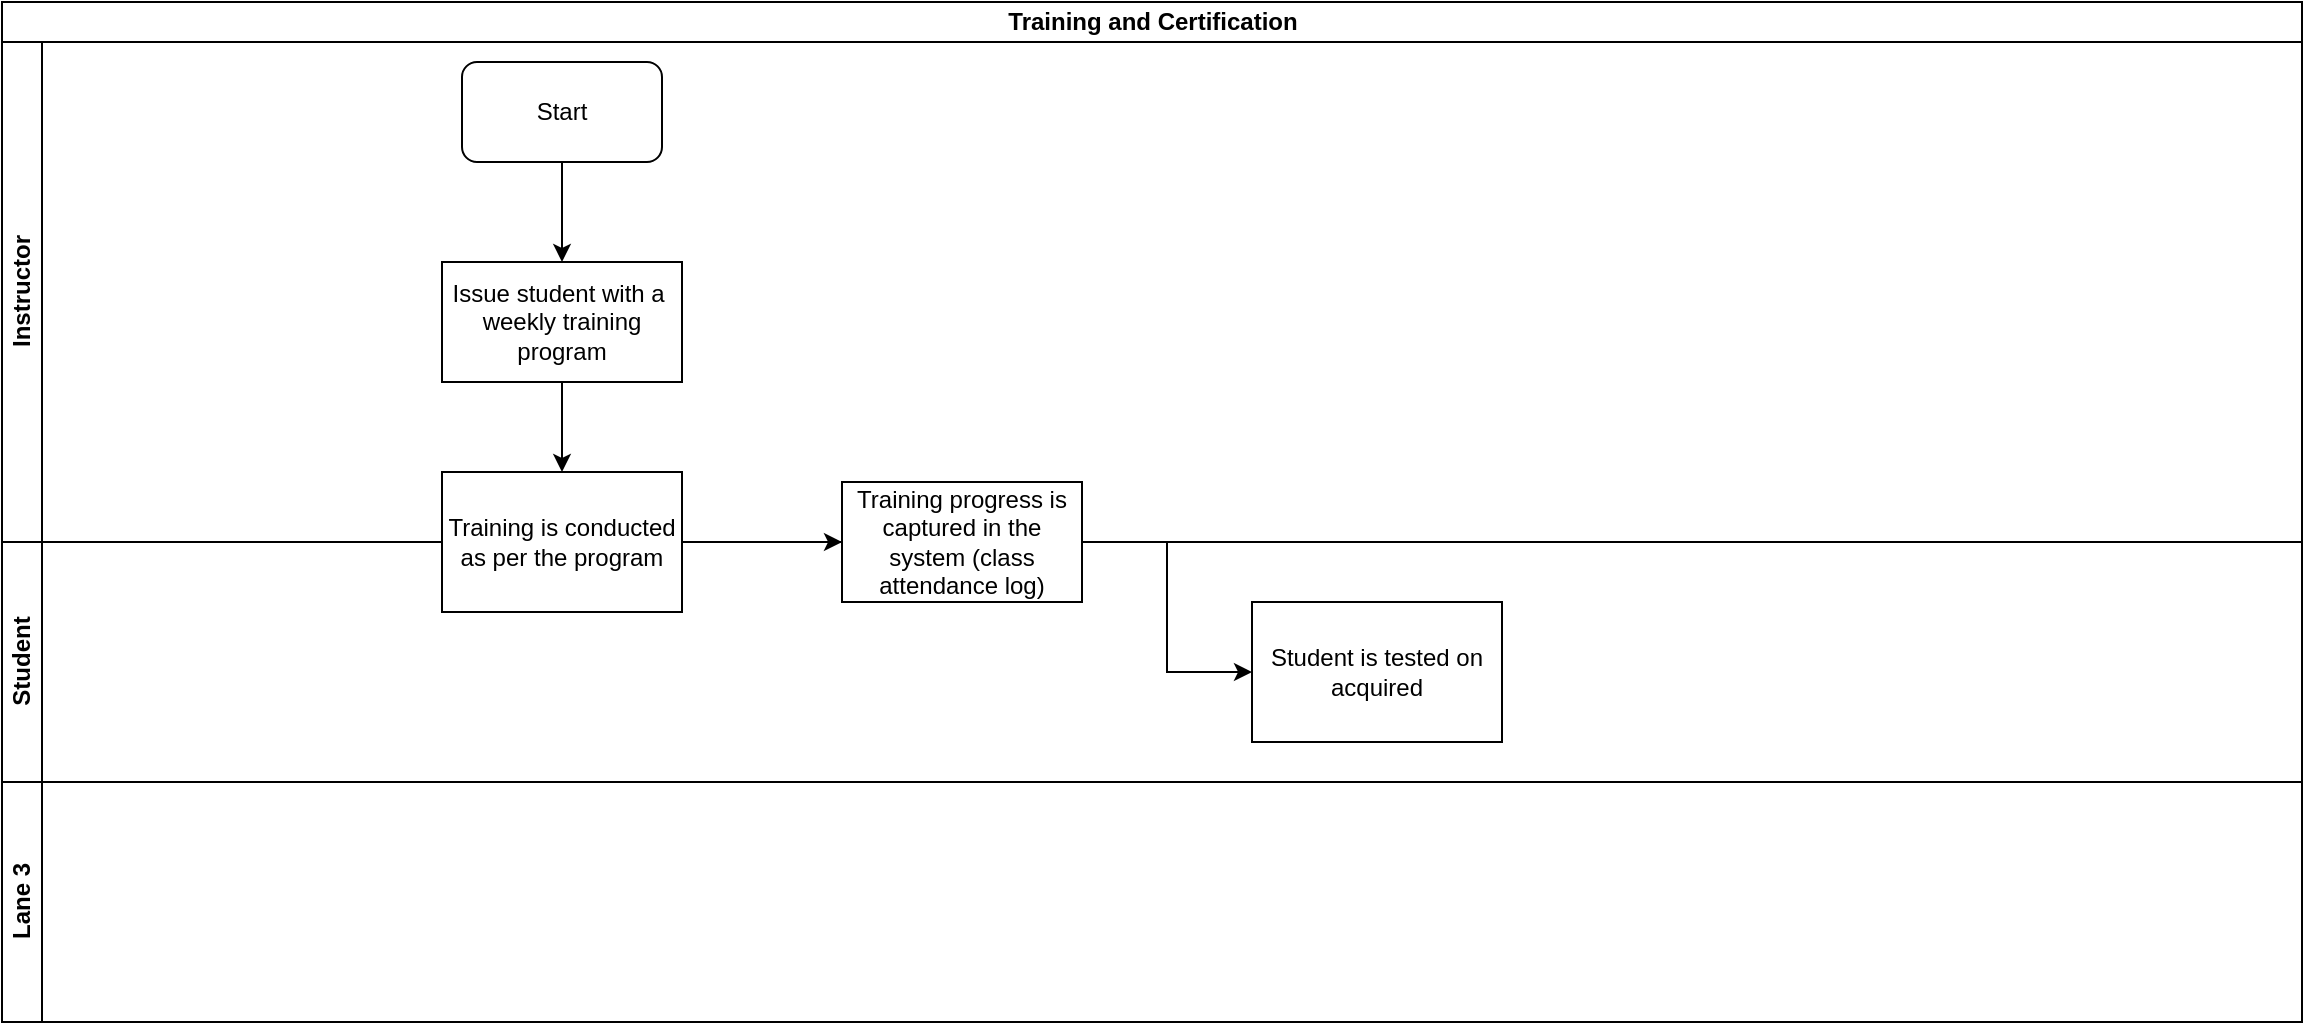<mxfile version="13.10.5" type="github">
  <diagram id="uGPZgziH7StoF2qraDm7" name="Page-1">
    <mxGraphModel dx="1038" dy="547" grid="1" gridSize="10" guides="1" tooltips="1" connect="1" arrows="1" fold="1" page="1" pageScale="1" pageWidth="1169" pageHeight="827" math="0" shadow="0">
      <root>
        <mxCell id="0" />
        <mxCell id="1" parent="0" />
        <mxCell id="TOX-AXd9uwdbG_oPJI73-1" value="Training and Certification" style="swimlane;html=1;childLayout=stackLayout;resizeParent=1;resizeParentMax=0;horizontal=1;startSize=20;horizontalStack=0;" vertex="1" parent="1">
          <mxGeometry x="10" y="10" width="1150" height="510" as="geometry" />
        </mxCell>
        <mxCell id="TOX-AXd9uwdbG_oPJI73-2" value="Instructor" style="swimlane;html=1;startSize=20;horizontal=0;" vertex="1" parent="TOX-AXd9uwdbG_oPJI73-1">
          <mxGeometry y="20" width="1150" height="250" as="geometry" />
        </mxCell>
        <mxCell id="TOX-AXd9uwdbG_oPJI73-5" value="Start" style="rounded=1;whiteSpace=wrap;html=1;" vertex="1" parent="TOX-AXd9uwdbG_oPJI73-2">
          <mxGeometry x="230" y="10" width="100" height="50" as="geometry" />
        </mxCell>
        <mxCell id="TOX-AXd9uwdbG_oPJI73-8" value="Issue student with a&amp;nbsp; weekly training program" style="rounded=0;whiteSpace=wrap;html=1;" vertex="1" parent="TOX-AXd9uwdbG_oPJI73-2">
          <mxGeometry x="220" y="110" width="120" height="60" as="geometry" />
        </mxCell>
        <mxCell id="TOX-AXd9uwdbG_oPJI73-7" value="" style="edgeStyle=orthogonalEdgeStyle;rounded=0;orthogonalLoop=1;jettySize=auto;html=1;entryX=0.5;entryY=0;entryDx=0;entryDy=0;" edge="1" parent="TOX-AXd9uwdbG_oPJI73-2" source="TOX-AXd9uwdbG_oPJI73-5" target="TOX-AXd9uwdbG_oPJI73-8">
          <mxGeometry relative="1" as="geometry">
            <mxPoint x="280" y="135" as="targetPoint" />
          </mxGeometry>
        </mxCell>
        <mxCell id="TOX-AXd9uwdbG_oPJI73-3" value="Student" style="swimlane;html=1;startSize=20;horizontal=0;" vertex="1" parent="TOX-AXd9uwdbG_oPJI73-1">
          <mxGeometry y="270" width="1150" height="120" as="geometry" />
        </mxCell>
        <mxCell id="TOX-AXd9uwdbG_oPJI73-9" value="Training is conducted as per the program" style="whiteSpace=wrap;html=1;rounded=0;" vertex="1" parent="TOX-AXd9uwdbG_oPJI73-3">
          <mxGeometry x="220" y="-35" width="120" height="70" as="geometry" />
        </mxCell>
        <mxCell id="TOX-AXd9uwdbG_oPJI73-13" value="Student is tested on acquired" style="whiteSpace=wrap;html=1;rounded=0;" vertex="1" parent="TOX-AXd9uwdbG_oPJI73-3">
          <mxGeometry x="625" y="30" width="125" height="70" as="geometry" />
        </mxCell>
        <mxCell id="TOX-AXd9uwdbG_oPJI73-4" value="Lane 3" style="swimlane;html=1;startSize=20;horizontal=0;" vertex="1" parent="TOX-AXd9uwdbG_oPJI73-1">
          <mxGeometry y="390" width="1150" height="120" as="geometry" />
        </mxCell>
        <mxCell id="TOX-AXd9uwdbG_oPJI73-10" value="" style="edgeStyle=orthogonalEdgeStyle;rounded=0;orthogonalLoop=1;jettySize=auto;html=1;" edge="1" parent="TOX-AXd9uwdbG_oPJI73-1" source="TOX-AXd9uwdbG_oPJI73-8" target="TOX-AXd9uwdbG_oPJI73-9">
          <mxGeometry relative="1" as="geometry" />
        </mxCell>
        <mxCell id="TOX-AXd9uwdbG_oPJI73-11" value="Training progress is captured in the system (class attendance log)" style="whiteSpace=wrap;html=1;rounded=0;" vertex="1" parent="1">
          <mxGeometry x="430" y="250" width="120" height="60" as="geometry" />
        </mxCell>
        <mxCell id="TOX-AXd9uwdbG_oPJI73-12" value="" style="edgeStyle=orthogonalEdgeStyle;rounded=0;orthogonalLoop=1;jettySize=auto;html=1;" edge="1" parent="1" source="TOX-AXd9uwdbG_oPJI73-9" target="TOX-AXd9uwdbG_oPJI73-11">
          <mxGeometry relative="1" as="geometry" />
        </mxCell>
        <mxCell id="TOX-AXd9uwdbG_oPJI73-14" value="" style="edgeStyle=orthogonalEdgeStyle;rounded=0;orthogonalLoop=1;jettySize=auto;html=1;exitX=1;exitY=0.5;exitDx=0;exitDy=0;" edge="1" parent="1" source="TOX-AXd9uwdbG_oPJI73-11" target="TOX-AXd9uwdbG_oPJI73-13">
          <mxGeometry relative="1" as="geometry">
            <mxPoint x="490" y="390" as="sourcePoint" />
          </mxGeometry>
        </mxCell>
      </root>
    </mxGraphModel>
  </diagram>
</mxfile>
